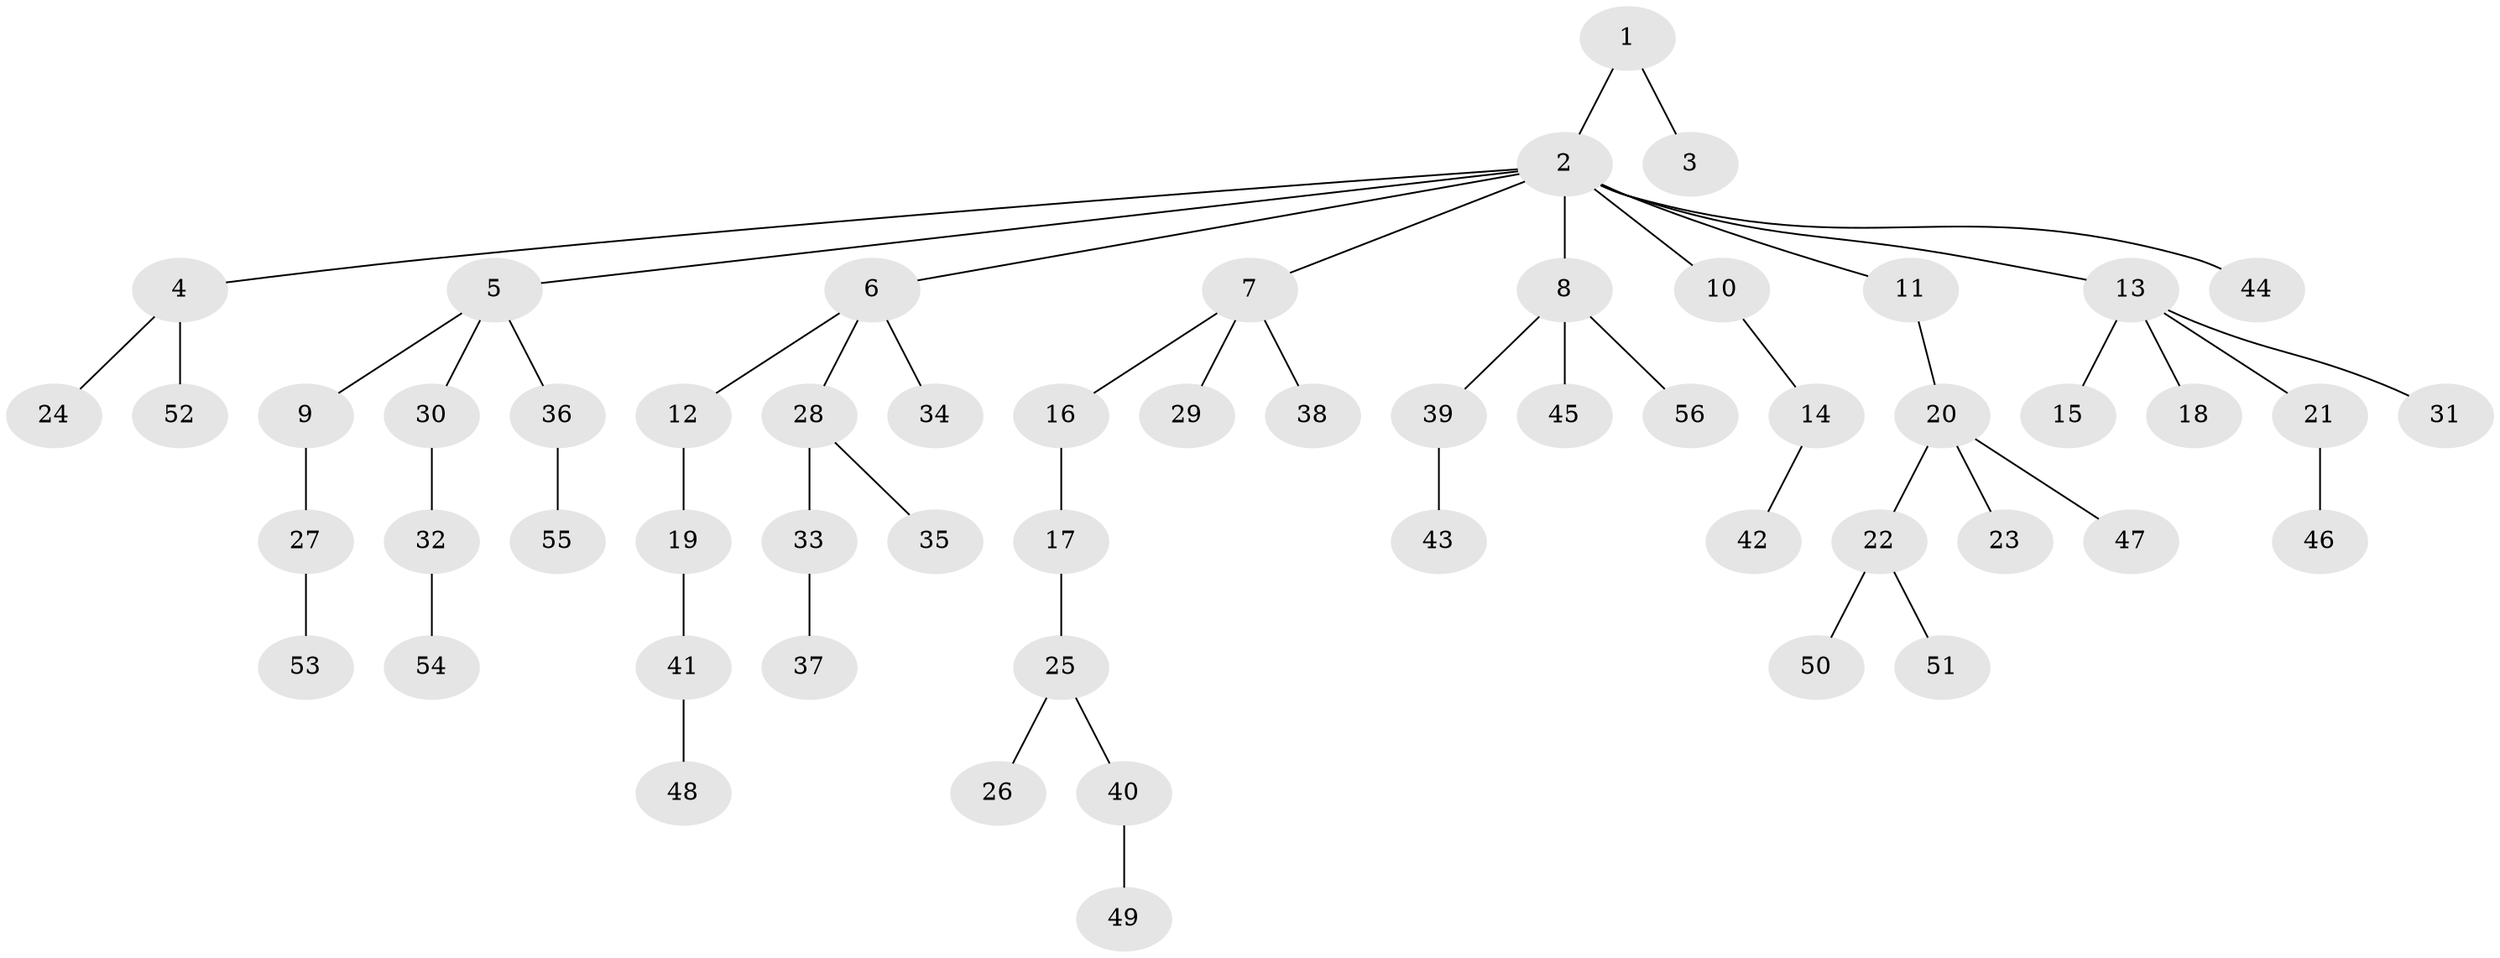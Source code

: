 // Generated by graph-tools (version 1.1) at 2025/50/03/09/25 03:50:22]
// undirected, 56 vertices, 55 edges
graph export_dot {
graph [start="1"]
  node [color=gray90,style=filled];
  1;
  2;
  3;
  4;
  5;
  6;
  7;
  8;
  9;
  10;
  11;
  12;
  13;
  14;
  15;
  16;
  17;
  18;
  19;
  20;
  21;
  22;
  23;
  24;
  25;
  26;
  27;
  28;
  29;
  30;
  31;
  32;
  33;
  34;
  35;
  36;
  37;
  38;
  39;
  40;
  41;
  42;
  43;
  44;
  45;
  46;
  47;
  48;
  49;
  50;
  51;
  52;
  53;
  54;
  55;
  56;
  1 -- 2;
  1 -- 3;
  2 -- 4;
  2 -- 5;
  2 -- 6;
  2 -- 7;
  2 -- 8;
  2 -- 10;
  2 -- 11;
  2 -- 13;
  2 -- 44;
  4 -- 24;
  4 -- 52;
  5 -- 9;
  5 -- 30;
  5 -- 36;
  6 -- 12;
  6 -- 28;
  6 -- 34;
  7 -- 16;
  7 -- 29;
  7 -- 38;
  8 -- 39;
  8 -- 45;
  8 -- 56;
  9 -- 27;
  10 -- 14;
  11 -- 20;
  12 -- 19;
  13 -- 15;
  13 -- 18;
  13 -- 21;
  13 -- 31;
  14 -- 42;
  16 -- 17;
  17 -- 25;
  19 -- 41;
  20 -- 22;
  20 -- 23;
  20 -- 47;
  21 -- 46;
  22 -- 50;
  22 -- 51;
  25 -- 26;
  25 -- 40;
  27 -- 53;
  28 -- 33;
  28 -- 35;
  30 -- 32;
  32 -- 54;
  33 -- 37;
  36 -- 55;
  39 -- 43;
  40 -- 49;
  41 -- 48;
}
